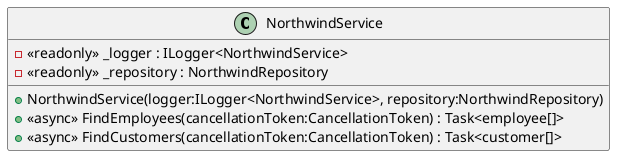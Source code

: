 @startuml
class NorthwindService {
    - <<readonly>> _logger : ILogger<NorthwindService>
    - <<readonly>> _repository : NorthwindRepository
    + NorthwindService(logger:ILogger<NorthwindService>, repository:NorthwindRepository)
    + <<async>> FindEmployees(cancellationToken:CancellationToken) : Task<employee[]>
    + <<async>> FindCustomers(cancellationToken:CancellationToken) : Task<customer[]>
}
@enduml
